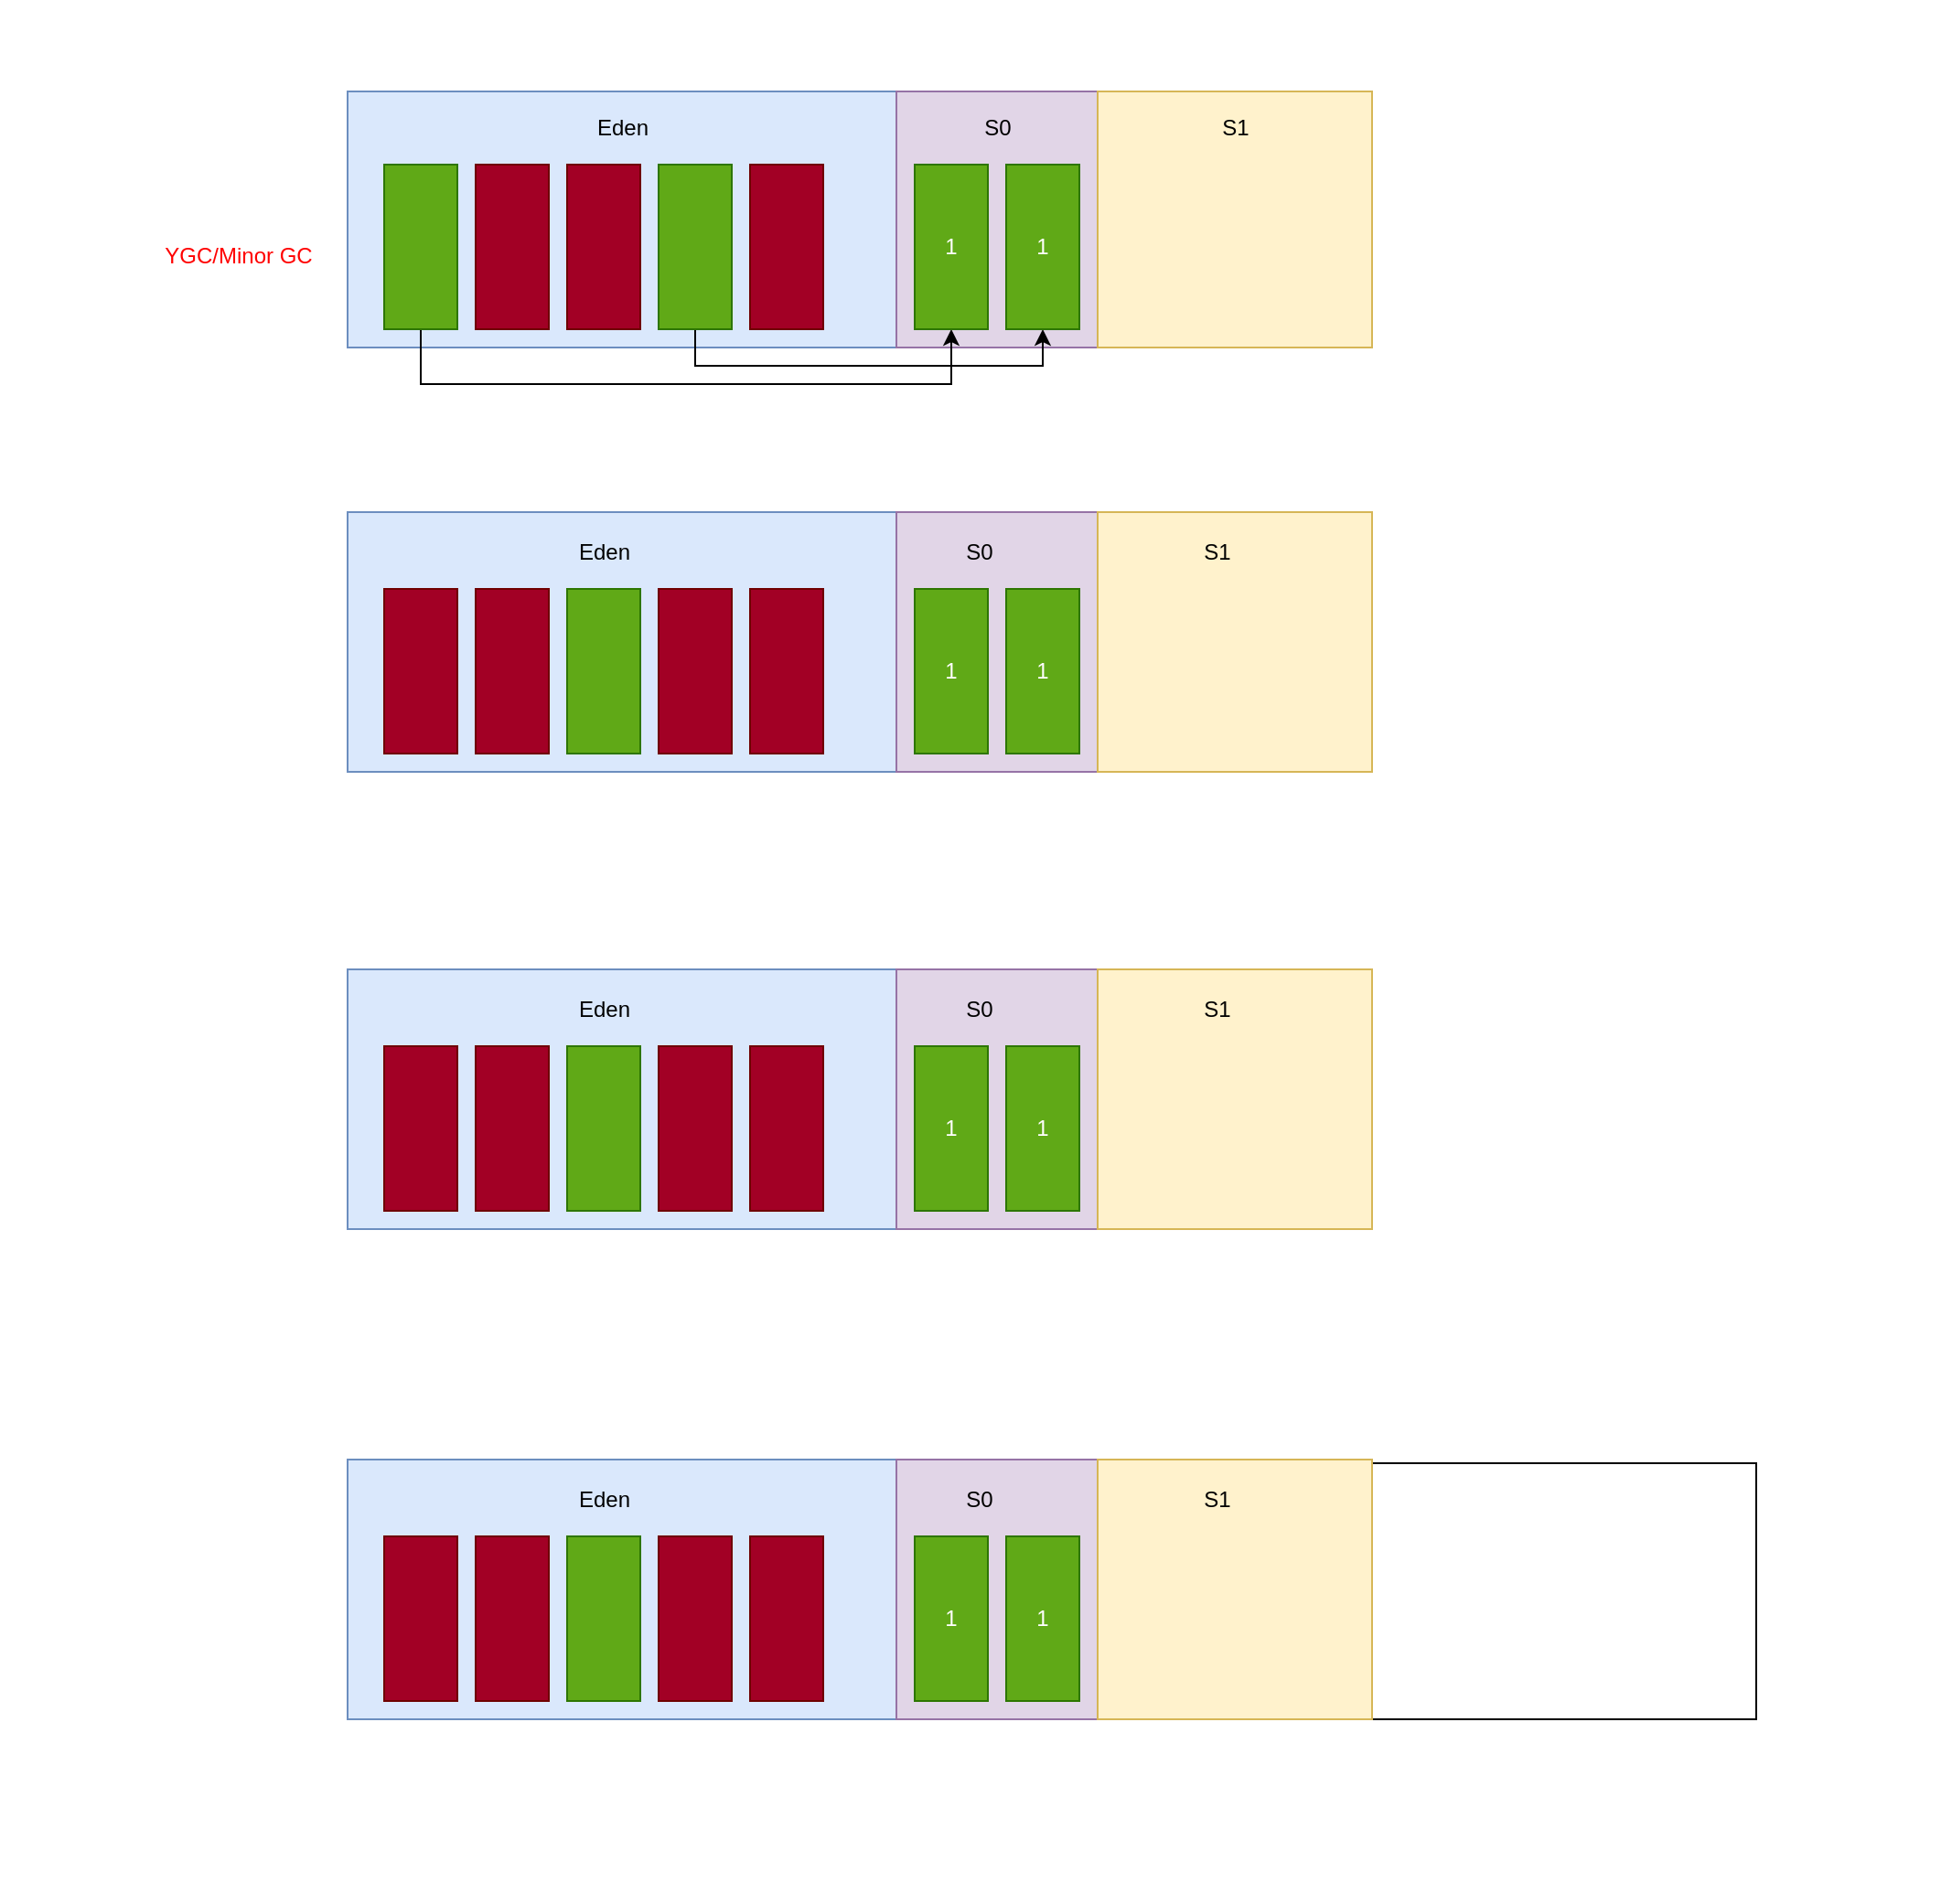 <svg xmlns="http://www.w3.org/2000/svg" version="1.1" height="1041px" width="1061px" viewBox="-10 -10 1081 1061" content="&lt;mxGraphModel dx=&quot;2054&quot; dy=&quot;1314&quot; grid=&quot;1&quot; gridSize=&quot;10&quot; guides=&quot;1&quot; tooltips=&quot;1&quot; connect=&quot;1&quot; arrows=&quot;1&quot; fold=&quot;1&quot; page=&quot;0&quot; pageScale=&quot;1&quot; pageWidth=&quot;827&quot; pageHeight=&quot;1169&quot; math=&quot;0&quot; shadow=&quot;0&quot;&gt;&lt;root&gt;&lt;mxCell id=&quot;0&quot;/&gt;&lt;mxCell id=&quot;1&quot; parent=&quot;0&quot;/&gt;&lt;mxCell id=&quot;194&quot; value=&quot;&quot; style=&quot;whiteSpace=wrap;html=1;strokeColor=none;&quot; parent=&quot;1&quot; vertex=&quot;1&quot;&gt;&lt;mxGeometry x=&quot;-720&quot; y=&quot;-220&quot; width=&quot;1060&quot; height=&quot;1040&quot; as=&quot;geometry&quot;/&gt;&lt;/mxCell&gt;&lt;mxCell id=&quot;228&quot; value=&quot;&quot; style=&quot;rounded=0;whiteSpace=wrap;html=1;fillColor=#dae8fc;strokeColor=#6c8ebf;&quot; parent=&quot;1&quot; vertex=&quot;1&quot;&gt;&lt;mxGeometry x=&quot;-530&quot; y=&quot;-170&quot; width=&quot;300&quot; height=&quot;140&quot; as=&quot;geometry&quot;/&gt;&lt;/mxCell&gt;&lt;mxCell id=&quot;229&quot; value=&quot;&quot; style=&quot;rounded=0;whiteSpace=wrap;html=1;fillColor=#e1d5e7;strokeColor=#9673a6;&quot; parent=&quot;1&quot; vertex=&quot;1&quot;&gt;&lt;mxGeometry x=&quot;-230&quot; y=&quot;-170&quot; width=&quot;110&quot; height=&quot;140&quot; as=&quot;geometry&quot;/&gt;&lt;/mxCell&gt;&lt;mxCell id=&quot;230&quot; value=&quot;&quot; style=&quot;rounded=0;whiteSpace=wrap;html=1;fillColor=#fff2cc;strokeColor=#d6b656;&quot; parent=&quot;1&quot; vertex=&quot;1&quot;&gt;&lt;mxGeometry x=&quot;-120&quot; y=&quot;-170&quot; width=&quot;150&quot; height=&quot;140&quot; as=&quot;geometry&quot;/&gt;&lt;/mxCell&gt;&lt;mxCell id=&quot;240&quot; value=&quot;&quot; style=&quot;rounded=0;whiteSpace=wrap;html=1;&quot; parent=&quot;1&quot; vertex=&quot;1&quot;&gt;&lt;mxGeometry x=&quot;30&quot; y=&quot;580&quot; width=&quot;210&quot; height=&quot;140&quot; as=&quot;geometry&quot;/&gt;&lt;/mxCell&gt;&lt;mxCell id=&quot;248&quot; value=&quot;&quot; style=&quot;rounded=0;whiteSpace=wrap;html=1;fillColor=#dae8fc;strokeColor=#6c8ebf;&quot; parent=&quot;1&quot; vertex=&quot;1&quot;&gt;&lt;mxGeometry x=&quot;-530&quot; y=&quot;60&quot; width=&quot;300&quot; height=&quot;142&quot; as=&quot;geometry&quot;/&gt;&lt;/mxCell&gt;&lt;mxCell id=&quot;251&quot; value=&quot;&quot; style=&quot;rounded=0;whiteSpace=wrap;html=1;fillColor=#e1d5e7;strokeColor=#9673a6;&quot; parent=&quot;1&quot; vertex=&quot;1&quot;&gt;&lt;mxGeometry x=&quot;-230&quot; y=&quot;60&quot; width=&quot;110&quot; height=&quot;142&quot; as=&quot;geometry&quot;/&gt;&lt;/mxCell&gt;&lt;mxCell id=&quot;252&quot; value=&quot;&quot; style=&quot;rounded=0;whiteSpace=wrap;html=1;fillColor=#fff2cc;strokeColor=#d6b656;&quot; parent=&quot;1&quot; vertex=&quot;1&quot;&gt;&lt;mxGeometry x=&quot;-120&quot; y=&quot;60&quot; width=&quot;150&quot; height=&quot;142&quot; as=&quot;geometry&quot;/&gt;&lt;/mxCell&gt;&lt;mxCell id=&quot;283&quot; style=&quot;edgeStyle=none;html=1;exitX=0.5;exitY=1;exitDx=0;exitDy=0;entryX=0.5;entryY=1;entryDx=0;entryDy=0;endArrow=classic;endFill=1;rounded=0;&quot; parent=&quot;1&quot; source=&quot;275&quot; target=&quot;281&quot; edge=&quot;1&quot;&gt;&lt;mxGeometry relative=&quot;1&quot; as=&quot;geometry&quot;&gt;&lt;Array as=&quot;points&quot;&gt;&lt;mxPoint x=&quot;-490&quot; y=&quot;-10&quot;/&gt;&lt;mxPoint x=&quot;-350&quot; y=&quot;-10&quot;/&gt;&lt;mxPoint x=&quot;-200&quot; y=&quot;-10&quot;/&gt;&lt;/Array&gt;&lt;/mxGeometry&gt;&lt;/mxCell&gt;&lt;mxCell id=&quot;275&quot; value=&quot;&quot; style=&quot;rounded=0;whiteSpace=wrap;html=1;fillColor=#60a917;strokeColor=#2D7600;fontColor=#ffffff;&quot; parent=&quot;1&quot; vertex=&quot;1&quot;&gt;&lt;mxGeometry x=&quot;-510&quot; y=&quot;-130&quot; width=&quot;40&quot; height=&quot;90&quot; as=&quot;geometry&quot;/&gt;&lt;/mxCell&gt;&lt;mxCell id=&quot;276&quot; value=&quot;&quot; style=&quot;rounded=0;whiteSpace=wrap;html=1;fillColor=#a20025;strokeColor=#6F0000;fontColor=#ffffff;&quot; parent=&quot;1&quot; vertex=&quot;1&quot;&gt;&lt;mxGeometry x=&quot;-460&quot; y=&quot;-130&quot; width=&quot;40&quot; height=&quot;90&quot; as=&quot;geometry&quot;/&gt;&lt;/mxCell&gt;&lt;mxCell id=&quot;277&quot; value=&quot;&quot; style=&quot;rounded=0;whiteSpace=wrap;html=1;fillColor=#a20025;strokeColor=#6F0000;fontColor=#ffffff;&quot; parent=&quot;1&quot; vertex=&quot;1&quot;&gt;&lt;mxGeometry x=&quot;-410&quot; y=&quot;-130&quot; width=&quot;40&quot; height=&quot;90&quot; as=&quot;geometry&quot;/&gt;&lt;/mxCell&gt;&lt;mxCell id=&quot;284&quot; style=&quot;edgeStyle=none;rounded=0;html=1;exitX=0.5;exitY=1;exitDx=0;exitDy=0;entryX=0.5;entryY=1;entryDx=0;entryDy=0;endArrow=classic;endFill=1;&quot; parent=&quot;1&quot; source=&quot;278&quot; target=&quot;282&quot; edge=&quot;1&quot;&gt;&lt;mxGeometry relative=&quot;1&quot; as=&quot;geometry&quot;&gt;&lt;Array as=&quot;points&quot;&gt;&lt;mxPoint x=&quot;-340&quot; y=&quot;-20&quot;/&gt;&lt;mxPoint x=&quot;-250&quot; y=&quot;-20&quot;/&gt;&lt;mxPoint x=&quot;-150&quot; y=&quot;-20&quot;/&gt;&lt;/Array&gt;&lt;/mxGeometry&gt;&lt;/mxCell&gt;&lt;mxCell id=&quot;278&quot; value=&quot;&quot; style=&quot;rounded=0;whiteSpace=wrap;html=1;fillColor=#60a917;strokeColor=#2D7600;fontColor=#ffffff;&quot; parent=&quot;1&quot; vertex=&quot;1&quot;&gt;&lt;mxGeometry x=&quot;-360&quot; y=&quot;-130&quot; width=&quot;40&quot; height=&quot;90&quot; as=&quot;geometry&quot;/&gt;&lt;/mxCell&gt;&lt;mxCell id=&quot;279&quot; value=&quot;&quot; style=&quot;rounded=0;whiteSpace=wrap;html=1;fillColor=#a20025;strokeColor=#6F0000;fontColor=#ffffff;&quot; parent=&quot;1&quot; vertex=&quot;1&quot;&gt;&lt;mxGeometry x=&quot;-310&quot; y=&quot;-130&quot; width=&quot;40&quot; height=&quot;90&quot; as=&quot;geometry&quot;/&gt;&lt;/mxCell&gt;&lt;mxCell id=&quot;281&quot; value=&quot;1&quot; style=&quot;rounded=0;whiteSpace=wrap;html=1;fillColor=#60a917;strokeColor=#2D7600;fontColor=#ffffff;&quot; parent=&quot;1&quot; vertex=&quot;1&quot;&gt;&lt;mxGeometry x=&quot;-220&quot; y=&quot;-130&quot; width=&quot;40&quot; height=&quot;90&quot; as=&quot;geometry&quot;/&gt;&lt;/mxCell&gt;&lt;mxCell id=&quot;282&quot; value=&quot;1&quot; style=&quot;rounded=0;whiteSpace=wrap;html=1;fillColor=#60a917;strokeColor=#2D7600;fontColor=#ffffff;&quot; parent=&quot;1&quot; vertex=&quot;1&quot;&gt;&lt;mxGeometry x=&quot;-170&quot; y=&quot;-130&quot; width=&quot;40&quot; height=&quot;90&quot; as=&quot;geometry&quot;/&gt;&lt;/mxCell&gt;&lt;mxCell id=&quot;285&quot; value=&quot;&amp;lt;font color=&amp;quot;#ff0000&amp;quot;&amp;gt;YGC/Minor GC&amp;lt;/font&amp;gt;&quot; style=&quot;text;html=1;align=center;verticalAlign=middle;resizable=0;points=[];autosize=1;strokeColor=none;&quot; vertex=&quot;1&quot; parent=&quot;1&quot;&gt;&lt;mxGeometry x=&quot;-640&quot; y=&quot;-90&quot; width=&quot;100&quot; height=&quot;20&quot; as=&quot;geometry&quot;/&gt;&lt;/mxCell&gt;&lt;mxCell id=&quot;286&quot; value=&quot;&quot; style=&quot;rounded=0;whiteSpace=wrap;html=1;fillColor=#a20025;strokeColor=#6F0000;fontColor=#ffffff;&quot; vertex=&quot;1&quot; parent=&quot;1&quot;&gt;&lt;mxGeometry x=&quot;-510&quot; y=&quot;102&quot; width=&quot;40&quot; height=&quot;90&quot; as=&quot;geometry&quot;/&gt;&lt;/mxCell&gt;&lt;mxCell id=&quot;287&quot; value=&quot;&quot; style=&quot;rounded=0;whiteSpace=wrap;html=1;fillColor=#a20025;strokeColor=#6F0000;fontColor=#ffffff;&quot; vertex=&quot;1&quot; parent=&quot;1&quot;&gt;&lt;mxGeometry x=&quot;-460&quot; y=&quot;102&quot; width=&quot;40&quot; height=&quot;90&quot; as=&quot;geometry&quot;/&gt;&lt;/mxCell&gt;&lt;mxCell id=&quot;288&quot; value=&quot;&quot; style=&quot;rounded=0;whiteSpace=wrap;html=1;fillColor=#60a917;strokeColor=#2D7600;fontColor=#ffffff;&quot; vertex=&quot;1&quot; parent=&quot;1&quot;&gt;&lt;mxGeometry x=&quot;-410&quot; y=&quot;102&quot; width=&quot;40&quot; height=&quot;90&quot; as=&quot;geometry&quot;/&gt;&lt;/mxCell&gt;&lt;mxCell id=&quot;289&quot; value=&quot;&quot; style=&quot;rounded=0;whiteSpace=wrap;html=1;fillColor=#a20025;strokeColor=#6F0000;fontColor=#ffffff;&quot; vertex=&quot;1&quot; parent=&quot;1&quot;&gt;&lt;mxGeometry x=&quot;-360&quot; y=&quot;102&quot; width=&quot;40&quot; height=&quot;90&quot; as=&quot;geometry&quot;/&gt;&lt;/mxCell&gt;&lt;mxCell id=&quot;290&quot; value=&quot;&quot; style=&quot;rounded=0;whiteSpace=wrap;html=1;fillColor=#a20025;strokeColor=#6F0000;fontColor=#ffffff;&quot; vertex=&quot;1&quot; parent=&quot;1&quot;&gt;&lt;mxGeometry x=&quot;-310&quot; y=&quot;102&quot; width=&quot;40&quot; height=&quot;90&quot; as=&quot;geometry&quot;/&gt;&lt;/mxCell&gt;&lt;mxCell id=&quot;291&quot; value=&quot;1&quot; style=&quot;rounded=0;whiteSpace=wrap;html=1;fillColor=#60a917;strokeColor=#2D7600;fontColor=#ffffff;&quot; vertex=&quot;1&quot; parent=&quot;1&quot;&gt;&lt;mxGeometry x=&quot;-220&quot; y=&quot;102&quot; width=&quot;40&quot; height=&quot;90&quot; as=&quot;geometry&quot;/&gt;&lt;/mxCell&gt;&lt;mxCell id=&quot;292&quot; value=&quot;1&quot; style=&quot;rounded=0;whiteSpace=wrap;html=1;fillColor=#60a917;strokeColor=#2D7600;fontColor=#ffffff;&quot; vertex=&quot;1&quot; parent=&quot;1&quot;&gt;&lt;mxGeometry x=&quot;-170&quot; y=&quot;102&quot; width=&quot;40&quot; height=&quot;90&quot; as=&quot;geometry&quot;/&gt;&lt;/mxCell&gt;&lt;mxCell id=&quot;293&quot; value=&quot;Eden&quot; style=&quot;text;html=1;align=center;verticalAlign=middle;resizable=0;points=[];autosize=1;strokeColor=none;&quot; vertex=&quot;1&quot; parent=&quot;1&quot;&gt;&lt;mxGeometry x=&quot;-400&quot; y=&quot;-160&quot; width=&quot;40&quot; height=&quot;20&quot; as=&quot;geometry&quot;/&gt;&lt;/mxCell&gt;&lt;mxCell id=&quot;294&quot; value=&quot;S0&quot; style=&quot;text;html=1;align=center;verticalAlign=middle;resizable=0;points=[];autosize=1;strokeColor=none;&quot; vertex=&quot;1&quot; parent=&quot;1&quot;&gt;&lt;mxGeometry x=&quot;-190&quot; y=&quot;-160&quot; width=&quot;30&quot; height=&quot;20&quot; as=&quot;geometry&quot;/&gt;&lt;/mxCell&gt;&lt;mxCell id=&quot;295&quot; value=&quot;S1&quot; style=&quot;text;html=1;align=center;verticalAlign=middle;resizable=0;points=[];autosize=1;strokeColor=none;&quot; vertex=&quot;1&quot; parent=&quot;1&quot;&gt;&lt;mxGeometry x=&quot;-60&quot; y=&quot;-160&quot; width=&quot;30&quot; height=&quot;20&quot; as=&quot;geometry&quot;/&gt;&lt;/mxCell&gt;&lt;mxCell id=&quot;296&quot; value=&quot;Eden&quot; style=&quot;text;html=1;align=center;verticalAlign=middle;resizable=0;points=[];autosize=1;strokeColor=none;&quot; vertex=&quot;1&quot; parent=&quot;1&quot;&gt;&lt;mxGeometry x=&quot;-410&quot; y=&quot;72&quot; width=&quot;40&quot; height=&quot;20&quot; as=&quot;geometry&quot;/&gt;&lt;/mxCell&gt;&lt;mxCell id=&quot;297&quot; value=&quot;S0&quot; style=&quot;text;html=1;align=center;verticalAlign=middle;resizable=0;points=[];autosize=1;strokeColor=none;&quot; vertex=&quot;1&quot; parent=&quot;1&quot;&gt;&lt;mxGeometry x=&quot;-200&quot; y=&quot;72&quot; width=&quot;30&quot; height=&quot;20&quot; as=&quot;geometry&quot;/&gt;&lt;/mxCell&gt;&lt;mxCell id=&quot;298&quot; value=&quot;S1&quot; style=&quot;text;html=1;align=center;verticalAlign=middle;resizable=0;points=[];autosize=1;strokeColor=none;&quot; vertex=&quot;1&quot; parent=&quot;1&quot;&gt;&lt;mxGeometry x=&quot;-70&quot; y=&quot;72&quot; width=&quot;30&quot; height=&quot;20&quot; as=&quot;geometry&quot;/&gt;&lt;/mxCell&gt;&lt;mxCell id=&quot;299&quot; value=&quot;&quot; style=&quot;rounded=0;whiteSpace=wrap;html=1;fillColor=#dae8fc;strokeColor=#6c8ebf;&quot; vertex=&quot;1&quot; parent=&quot;1&quot;&gt;&lt;mxGeometry x=&quot;-530&quot; y=&quot;310&quot; width=&quot;300&quot; height=&quot;142&quot; as=&quot;geometry&quot;/&gt;&lt;/mxCell&gt;&lt;mxCell id=&quot;300&quot; value=&quot;&quot; style=&quot;rounded=0;whiteSpace=wrap;html=1;fillColor=#e1d5e7;strokeColor=#9673a6;&quot; vertex=&quot;1&quot; parent=&quot;1&quot;&gt;&lt;mxGeometry x=&quot;-230&quot; y=&quot;310&quot; width=&quot;110&quot; height=&quot;142&quot; as=&quot;geometry&quot;/&gt;&lt;/mxCell&gt;&lt;mxCell id=&quot;301&quot; value=&quot;&quot; style=&quot;rounded=0;whiteSpace=wrap;html=1;fillColor=#fff2cc;strokeColor=#d6b656;&quot; vertex=&quot;1&quot; parent=&quot;1&quot;&gt;&lt;mxGeometry x=&quot;-120&quot; y=&quot;310&quot; width=&quot;150&quot; height=&quot;142&quot; as=&quot;geometry&quot;/&gt;&lt;/mxCell&gt;&lt;mxCell id=&quot;302&quot; value=&quot;&quot; style=&quot;rounded=0;whiteSpace=wrap;html=1;fillColor=#a20025;strokeColor=#6F0000;fontColor=#ffffff;&quot; vertex=&quot;1&quot; parent=&quot;1&quot;&gt;&lt;mxGeometry x=&quot;-510&quot; y=&quot;352&quot; width=&quot;40&quot; height=&quot;90&quot; as=&quot;geometry&quot;/&gt;&lt;/mxCell&gt;&lt;mxCell id=&quot;303&quot; value=&quot;&quot; style=&quot;rounded=0;whiteSpace=wrap;html=1;fillColor=#a20025;strokeColor=#6F0000;fontColor=#ffffff;&quot; vertex=&quot;1&quot; parent=&quot;1&quot;&gt;&lt;mxGeometry x=&quot;-460&quot; y=&quot;352&quot; width=&quot;40&quot; height=&quot;90&quot; as=&quot;geometry&quot;/&gt;&lt;/mxCell&gt;&lt;mxCell id=&quot;304&quot; value=&quot;&quot; style=&quot;rounded=0;whiteSpace=wrap;html=1;fillColor=#60a917;strokeColor=#2D7600;fontColor=#ffffff;&quot; vertex=&quot;1&quot; parent=&quot;1&quot;&gt;&lt;mxGeometry x=&quot;-410&quot; y=&quot;352&quot; width=&quot;40&quot; height=&quot;90&quot; as=&quot;geometry&quot;/&gt;&lt;/mxCell&gt;&lt;mxCell id=&quot;305&quot; value=&quot;&quot; style=&quot;rounded=0;whiteSpace=wrap;html=1;fillColor=#a20025;strokeColor=#6F0000;fontColor=#ffffff;&quot; vertex=&quot;1&quot; parent=&quot;1&quot;&gt;&lt;mxGeometry x=&quot;-360&quot; y=&quot;352&quot; width=&quot;40&quot; height=&quot;90&quot; as=&quot;geometry&quot;/&gt;&lt;/mxCell&gt;&lt;mxCell id=&quot;306&quot; value=&quot;&quot; style=&quot;rounded=0;whiteSpace=wrap;html=1;fillColor=#a20025;strokeColor=#6F0000;fontColor=#ffffff;&quot; vertex=&quot;1&quot; parent=&quot;1&quot;&gt;&lt;mxGeometry x=&quot;-310&quot; y=&quot;352&quot; width=&quot;40&quot; height=&quot;90&quot; as=&quot;geometry&quot;/&gt;&lt;/mxCell&gt;&lt;mxCell id=&quot;307&quot; value=&quot;1&quot; style=&quot;rounded=0;whiteSpace=wrap;html=1;fillColor=#60a917;strokeColor=#2D7600;fontColor=#ffffff;&quot; vertex=&quot;1&quot; parent=&quot;1&quot;&gt;&lt;mxGeometry x=&quot;-220&quot; y=&quot;352&quot; width=&quot;40&quot; height=&quot;90&quot; as=&quot;geometry&quot;/&gt;&lt;/mxCell&gt;&lt;mxCell id=&quot;308&quot; value=&quot;1&quot; style=&quot;rounded=0;whiteSpace=wrap;html=1;fillColor=#60a917;strokeColor=#2D7600;fontColor=#ffffff;&quot; vertex=&quot;1&quot; parent=&quot;1&quot;&gt;&lt;mxGeometry x=&quot;-170&quot; y=&quot;352&quot; width=&quot;40&quot; height=&quot;90&quot; as=&quot;geometry&quot;/&gt;&lt;/mxCell&gt;&lt;mxCell id=&quot;309&quot; value=&quot;Eden&quot; style=&quot;text;html=1;align=center;verticalAlign=middle;resizable=0;points=[];autosize=1;strokeColor=none;&quot; vertex=&quot;1&quot; parent=&quot;1&quot;&gt;&lt;mxGeometry x=&quot;-410&quot; y=&quot;322&quot; width=&quot;40&quot; height=&quot;20&quot; as=&quot;geometry&quot;/&gt;&lt;/mxCell&gt;&lt;mxCell id=&quot;310&quot; value=&quot;S0&quot; style=&quot;text;html=1;align=center;verticalAlign=middle;resizable=0;points=[];autosize=1;strokeColor=none;&quot; vertex=&quot;1&quot; parent=&quot;1&quot;&gt;&lt;mxGeometry x=&quot;-200&quot; y=&quot;322&quot; width=&quot;30&quot; height=&quot;20&quot; as=&quot;geometry&quot;/&gt;&lt;/mxCell&gt;&lt;mxCell id=&quot;311&quot; value=&quot;S1&quot; style=&quot;text;html=1;align=center;verticalAlign=middle;resizable=0;points=[];autosize=1;strokeColor=none;&quot; vertex=&quot;1&quot; parent=&quot;1&quot;&gt;&lt;mxGeometry x=&quot;-70&quot; y=&quot;322&quot; width=&quot;30&quot; height=&quot;20&quot; as=&quot;geometry&quot;/&gt;&lt;/mxCell&gt;&lt;mxCell id=&quot;312&quot; value=&quot;&quot; style=&quot;rounded=0;whiteSpace=wrap;html=1;fillColor=#dae8fc;strokeColor=#6c8ebf;&quot; vertex=&quot;1&quot; parent=&quot;1&quot;&gt;&lt;mxGeometry x=&quot;-530&quot; y=&quot;578&quot; width=&quot;300&quot; height=&quot;142&quot; as=&quot;geometry&quot;/&gt;&lt;/mxCell&gt;&lt;mxCell id=&quot;313&quot; value=&quot;&quot; style=&quot;rounded=0;whiteSpace=wrap;html=1;fillColor=#e1d5e7;strokeColor=#9673a6;&quot; vertex=&quot;1&quot; parent=&quot;1&quot;&gt;&lt;mxGeometry x=&quot;-230&quot; y=&quot;578&quot; width=&quot;110&quot; height=&quot;142&quot; as=&quot;geometry&quot;/&gt;&lt;/mxCell&gt;&lt;mxCell id=&quot;314&quot; value=&quot;&quot; style=&quot;rounded=0;whiteSpace=wrap;html=1;fillColor=#fff2cc;strokeColor=#d6b656;&quot; vertex=&quot;1&quot; parent=&quot;1&quot;&gt;&lt;mxGeometry x=&quot;-120&quot; y=&quot;578&quot; width=&quot;150&quot; height=&quot;142&quot; as=&quot;geometry&quot;/&gt;&lt;/mxCell&gt;&lt;mxCell id=&quot;315&quot; value=&quot;&quot; style=&quot;rounded=0;whiteSpace=wrap;html=1;fillColor=#a20025;strokeColor=#6F0000;fontColor=#ffffff;&quot; vertex=&quot;1&quot; parent=&quot;1&quot;&gt;&lt;mxGeometry x=&quot;-510&quot; y=&quot;620&quot; width=&quot;40&quot; height=&quot;90&quot; as=&quot;geometry&quot;/&gt;&lt;/mxCell&gt;&lt;mxCell id=&quot;316&quot; value=&quot;&quot; style=&quot;rounded=0;whiteSpace=wrap;html=1;fillColor=#a20025;strokeColor=#6F0000;fontColor=#ffffff;&quot; vertex=&quot;1&quot; parent=&quot;1&quot;&gt;&lt;mxGeometry x=&quot;-460&quot; y=&quot;620&quot; width=&quot;40&quot; height=&quot;90&quot; as=&quot;geometry&quot;/&gt;&lt;/mxCell&gt;&lt;mxCell id=&quot;317&quot; value=&quot;&quot; style=&quot;rounded=0;whiteSpace=wrap;html=1;fillColor=#60a917;strokeColor=#2D7600;fontColor=#ffffff;&quot; vertex=&quot;1&quot; parent=&quot;1&quot;&gt;&lt;mxGeometry x=&quot;-410&quot; y=&quot;620&quot; width=&quot;40&quot; height=&quot;90&quot; as=&quot;geometry&quot;/&gt;&lt;/mxCell&gt;&lt;mxCell id=&quot;318&quot; value=&quot;&quot; style=&quot;rounded=0;whiteSpace=wrap;html=1;fillColor=#a20025;strokeColor=#6F0000;fontColor=#ffffff;&quot; vertex=&quot;1&quot; parent=&quot;1&quot;&gt;&lt;mxGeometry x=&quot;-360&quot; y=&quot;620&quot; width=&quot;40&quot; height=&quot;90&quot; as=&quot;geometry&quot;/&gt;&lt;/mxCell&gt;&lt;mxCell id=&quot;319&quot; value=&quot;&quot; style=&quot;rounded=0;whiteSpace=wrap;html=1;fillColor=#a20025;strokeColor=#6F0000;fontColor=#ffffff;&quot; vertex=&quot;1&quot; parent=&quot;1&quot;&gt;&lt;mxGeometry x=&quot;-310&quot; y=&quot;620&quot; width=&quot;40&quot; height=&quot;90&quot; as=&quot;geometry&quot;/&gt;&lt;/mxCell&gt;&lt;mxCell id=&quot;320&quot; value=&quot;1&quot; style=&quot;rounded=0;whiteSpace=wrap;html=1;fillColor=#60a917;strokeColor=#2D7600;fontColor=#ffffff;&quot; vertex=&quot;1&quot; parent=&quot;1&quot;&gt;&lt;mxGeometry x=&quot;-220&quot; y=&quot;620&quot; width=&quot;40&quot; height=&quot;90&quot; as=&quot;geometry&quot;/&gt;&lt;/mxCell&gt;&lt;mxCell id=&quot;321&quot; value=&quot;1&quot; style=&quot;rounded=0;whiteSpace=wrap;html=1;fillColor=#60a917;strokeColor=#2D7600;fontColor=#ffffff;&quot; vertex=&quot;1&quot; parent=&quot;1&quot;&gt;&lt;mxGeometry x=&quot;-170&quot; y=&quot;620&quot; width=&quot;40&quot; height=&quot;90&quot; as=&quot;geometry&quot;/&gt;&lt;/mxCell&gt;&lt;mxCell id=&quot;322&quot; value=&quot;Eden&quot; style=&quot;text;html=1;align=center;verticalAlign=middle;resizable=0;points=[];autosize=1;strokeColor=none;&quot; vertex=&quot;1&quot; parent=&quot;1&quot;&gt;&lt;mxGeometry x=&quot;-410&quot; y=&quot;590&quot; width=&quot;40&quot; height=&quot;20&quot; as=&quot;geometry&quot;/&gt;&lt;/mxCell&gt;&lt;mxCell id=&quot;323&quot; value=&quot;S0&quot; style=&quot;text;html=1;align=center;verticalAlign=middle;resizable=0;points=[];autosize=1;strokeColor=none;&quot; vertex=&quot;1&quot; parent=&quot;1&quot;&gt;&lt;mxGeometry x=&quot;-200&quot; y=&quot;590&quot; width=&quot;30&quot; height=&quot;20&quot; as=&quot;geometry&quot;/&gt;&lt;/mxCell&gt;&lt;mxCell id=&quot;324&quot; value=&quot;S1&quot; style=&quot;text;html=1;align=center;verticalAlign=middle;resizable=0;points=[];autosize=1;strokeColor=none;&quot; vertex=&quot;1&quot; parent=&quot;1&quot;&gt;&lt;mxGeometry x=&quot;-70&quot; y=&quot;590&quot; width=&quot;30&quot; height=&quot;20&quot; as=&quot;geometry&quot;/&gt;&lt;/mxCell&gt;&lt;/root&gt;&lt;/mxGraphModel&gt;"><style type="text/css"></style><rect x="0.5" y="0.5" width="1060" height="1040" fill="#ffffff" stroke="none" pointer-events="none"/><rect x="190.5" y="50.5" width="300" height="140" fill="#dae8fc" stroke="#6c8ebf" pointer-events="none"/><rect x="490.5" y="50.5" width="110" height="140" fill="#e1d5e7" stroke="#9673a6" pointer-events="none"/><rect x="600.5" y="50.5" width="150" height="140" fill="#fff2cc" stroke="#d6b656" pointer-events="none"/><rect x="750.5" y="800.5" width="210" height="140" fill="#ffffff" stroke="#000000" pointer-events="none"/><rect x="190.5" y="280.5" width="300" height="142" fill="#dae8fc" stroke="#6c8ebf" pointer-events="none"/><rect x="490.5" y="280.5" width="110" height="142" fill="#e1d5e7" stroke="#9673a6" pointer-events="none"/><rect x="600.5" y="280.5" width="150" height="142" fill="#fff2cc" stroke="#d6b656" pointer-events="none"/><path d="M 230.5 180.5 L 230.5 210.5 L 370.5 210.5 L 520.5 210.5 L 520.5 186.87" fill="none" stroke="#000000" stroke-miterlimit="10" pointer-events="none"/><path d="M 520.5 181.62 L 524 188.62 L 520.5 186.87 L 517 188.62 Z" fill="#000000" stroke="#000000" stroke-miterlimit="10" pointer-events="none"/><rect x="210.5" y="90.5" width="40" height="90" fill="#60a917" stroke="#2d7600" pointer-events="none"/><rect x="260.5" y="90.5" width="40" height="90" fill="#a20025" stroke="#6f0000" pointer-events="none"/><rect x="310.5" y="90.5" width="40" height="90" fill="#a20025" stroke="#6f0000" pointer-events="none"/><path d="M 380.5 180.5 L 380.5 200.5 L 470.5 200.5 L 570.5 200.5 L 570.5 186.87" fill="none" stroke="#000000" stroke-miterlimit="10" pointer-events="none"/><path d="M 570.5 181.62 L 574 188.62 L 570.5 186.87 L 567 188.62 Z" fill="#000000" stroke="#000000" stroke-miterlimit="10" pointer-events="none"/><rect x="360.5" y="90.5" width="40" height="90" fill="#60a917" stroke="#2d7600" pointer-events="none"/><rect x="410.5" y="90.5" width="40" height="90" fill="#a20025" stroke="#6f0000" pointer-events="none"/><rect x="500.5" y="90.5" width="40" height="90" fill="#60a917" stroke="#2d7600" pointer-events="none"/><g><foreignObject style="overflow: visible; text-align: left;" pointer-events="none" width="100%" height="100%"><div xmlns="http://www.w3.org/1999/xhtml" style="display: flex; align-items: unsafe center; justify-content: unsafe center; width: 38px; height: 1px; padding-top: 136px; margin-left: 502px;"><div style="box-sizing: border-box; font-size: 0; text-align: center; "><div style="display: inline-block; font-size: 12px; font-family: Helvetica; color: #ffffff; line-height: 1.2; pointer-events: none; white-space: normal; word-wrap: normal; ">1</div></div></div></foreignObject></g><rect x="550.5" y="90.5" width="40" height="90" fill="#60a917" stroke="#2d7600" pointer-events="none"/><g><foreignObject style="overflow: visible; text-align: left;" pointer-events="none" width="100%" height="100%"><div xmlns="http://www.w3.org/1999/xhtml" style="display: flex; align-items: unsafe center; justify-content: unsafe center; width: 38px; height: 1px; padding-top: 136px; margin-left: 552px;"><div style="box-sizing: border-box; font-size: 0; text-align: center; "><div style="display: inline-block; font-size: 12px; font-family: Helvetica; color: #ffffff; line-height: 1.2; pointer-events: none; white-space: normal; word-wrap: normal; ">1</div></div></div></foreignObject></g><g><foreignObject style="overflow: visible; text-align: left;" pointer-events="none" width="100%" height="100%"><div xmlns="http://www.w3.org/1999/xhtml" style="display: flex; align-items: unsafe center; justify-content: unsafe center; width: 1px; height: 1px; padding-top: 141px; margin-left: 131px;"><div style="box-sizing: border-box; font-size: 0; text-align: center; "><div style="display: inline-block; font-size: 12px; font-family: Helvetica; color: #000000; line-height: 1.2; pointer-events: none; white-space: nowrap; "><font color="#ff0000">YGC/Minor GC</font></div></div></div></foreignObject></g><rect x="210.5" y="322.5" width="40" height="90" fill="#a20025" stroke="#6f0000" pointer-events="none"/><rect x="260.5" y="322.5" width="40" height="90" fill="#a20025" stroke="#6f0000" pointer-events="none"/><rect x="310.5" y="322.5" width="40" height="90" fill="#60a917" stroke="#2d7600" pointer-events="none"/><rect x="360.5" y="322.5" width="40" height="90" fill="#a20025" stroke="#6f0000" pointer-events="none"/><rect x="410.5" y="322.5" width="40" height="90" fill="#a20025" stroke="#6f0000" pointer-events="none"/><rect x="500.5" y="322.5" width="40" height="90" fill="#60a917" stroke="#2d7600" pointer-events="none"/><g><foreignObject style="overflow: visible; text-align: left;" pointer-events="none" width="100%" height="100%"><div xmlns="http://www.w3.org/1999/xhtml" style="display: flex; align-items: unsafe center; justify-content: unsafe center; width: 38px; height: 1px; padding-top: 368px; margin-left: 502px;"><div style="box-sizing: border-box; font-size: 0; text-align: center; "><div style="display: inline-block; font-size: 12px; font-family: Helvetica; color: #ffffff; line-height: 1.2; pointer-events: none; white-space: normal; word-wrap: normal; ">1</div></div></div></foreignObject></g><rect x="550.5" y="322.5" width="40" height="90" fill="#60a917" stroke="#2d7600" pointer-events="none"/><g><foreignObject style="overflow: visible; text-align: left;" pointer-events="none" width="100%" height="100%"><div xmlns="http://www.w3.org/1999/xhtml" style="display: flex; align-items: unsafe center; justify-content: unsafe center; width: 38px; height: 1px; padding-top: 368px; margin-left: 552px;"><div style="box-sizing: border-box; font-size: 0; text-align: center; "><div style="display: inline-block; font-size: 12px; font-family: Helvetica; color: #ffffff; line-height: 1.2; pointer-events: none; white-space: normal; word-wrap: normal; ">1</div></div></div></foreignObject></g><g><foreignObject style="overflow: visible; text-align: left;" pointer-events="none" width="100%" height="100%"><div xmlns="http://www.w3.org/1999/xhtml" style="display: flex; align-items: unsafe center; justify-content: unsafe center; width: 1px; height: 1px; padding-top: 71px; margin-left: 341px;"><div style="box-sizing: border-box; font-size: 0; text-align: center; "><div style="display: inline-block; font-size: 12px; font-family: Helvetica; color: #000000; line-height: 1.2; pointer-events: none; white-space: nowrap; ">Eden</div></div></div></foreignObject></g><g><foreignObject style="overflow: visible; text-align: left;" pointer-events="none" width="100%" height="100%"><div xmlns="http://www.w3.org/1999/xhtml" style="display: flex; align-items: unsafe center; justify-content: unsafe center; width: 1px; height: 1px; padding-top: 71px; margin-left: 546px;"><div style="box-sizing: border-box; font-size: 0; text-align: center; "><div style="display: inline-block; font-size: 12px; font-family: Helvetica; color: #000000; line-height: 1.2; pointer-events: none; white-space: nowrap; ">S0</div></div></div></foreignObject></g><g><foreignObject style="overflow: visible; text-align: left;" pointer-events="none" width="100%" height="100%"><div xmlns="http://www.w3.org/1999/xhtml" style="display: flex; align-items: unsafe center; justify-content: unsafe center; width: 1px; height: 1px; padding-top: 71px; margin-left: 676px;"><div style="box-sizing: border-box; font-size: 0; text-align: center; "><div style="display: inline-block; font-size: 12px; font-family: Helvetica; color: #000000; line-height: 1.2; pointer-events: none; white-space: nowrap; ">S1</div></div></div></foreignObject></g><g><foreignObject style="overflow: visible; text-align: left;" pointer-events="none" width="100%" height="100%"><div xmlns="http://www.w3.org/1999/xhtml" style="display: flex; align-items: unsafe center; justify-content: unsafe center; width: 1px; height: 1px; padding-top: 303px; margin-left: 331px;"><div style="box-sizing: border-box; font-size: 0; text-align: center; "><div style="display: inline-block; font-size: 12px; font-family: Helvetica; color: #000000; line-height: 1.2; pointer-events: none; white-space: nowrap; ">Eden</div></div></div></foreignObject></g><g><foreignObject style="overflow: visible; text-align: left;" pointer-events="none" width="100%" height="100%"><div xmlns="http://www.w3.org/1999/xhtml" style="display: flex; align-items: unsafe center; justify-content: unsafe center; width: 1px; height: 1px; padding-top: 303px; margin-left: 536px;"><div style="box-sizing: border-box; font-size: 0; text-align: center; "><div style="display: inline-block; font-size: 12px; font-family: Helvetica; color: #000000; line-height: 1.2; pointer-events: none; white-space: nowrap; ">S0</div></div></div></foreignObject></g><g><foreignObject style="overflow: visible; text-align: left;" pointer-events="none" width="100%" height="100%"><div xmlns="http://www.w3.org/1999/xhtml" style="display: flex; align-items: unsafe center; justify-content: unsafe center; width: 1px; height: 1px; padding-top: 303px; margin-left: 666px;"><div style="box-sizing: border-box; font-size: 0; text-align: center; "><div style="display: inline-block; font-size: 12px; font-family: Helvetica; color: #000000; line-height: 1.2; pointer-events: none; white-space: nowrap; ">S1</div></div></div></foreignObject></g><rect x="190.5" y="530.5" width="300" height="142" fill="#dae8fc" stroke="#6c8ebf" pointer-events="none"/><rect x="490.5" y="530.5" width="110" height="142" fill="#e1d5e7" stroke="#9673a6" pointer-events="none"/><rect x="600.5" y="530.5" width="150" height="142" fill="#fff2cc" stroke="#d6b656" pointer-events="none"/><rect x="210.5" y="572.5" width="40" height="90" fill="#a20025" stroke="#6f0000" pointer-events="none"/><rect x="260.5" y="572.5" width="40" height="90" fill="#a20025" stroke="#6f0000" pointer-events="none"/><rect x="310.5" y="572.5" width="40" height="90" fill="#60a917" stroke="#2d7600" pointer-events="none"/><rect x="360.5" y="572.5" width="40" height="90" fill="#a20025" stroke="#6f0000" pointer-events="none"/><rect x="410.5" y="572.5" width="40" height="90" fill="#a20025" stroke="#6f0000" pointer-events="none"/><rect x="500.5" y="572.5" width="40" height="90" fill="#60a917" stroke="#2d7600" pointer-events="none"/><g><foreignObject style="overflow: visible; text-align: left;" pointer-events="none" width="100%" height="100%"><div xmlns="http://www.w3.org/1999/xhtml" style="display: flex; align-items: unsafe center; justify-content: unsafe center; width: 38px; height: 1px; padding-top: 618px; margin-left: 502px;"><div style="box-sizing: border-box; font-size: 0; text-align: center; "><div style="display: inline-block; font-size: 12px; font-family: Helvetica; color: #ffffff; line-height: 1.2; pointer-events: none; white-space: normal; word-wrap: normal; ">1</div></div></div></foreignObject></g><rect x="550.5" y="572.5" width="40" height="90" fill="#60a917" stroke="#2d7600" pointer-events="none"/><g><foreignObject style="overflow: visible; text-align: left;" pointer-events="none" width="100%" height="100%"><div xmlns="http://www.w3.org/1999/xhtml" style="display: flex; align-items: unsafe center; justify-content: unsafe center; width: 38px; height: 1px; padding-top: 618px; margin-left: 552px;"><div style="box-sizing: border-box; font-size: 0; text-align: center; "><div style="display: inline-block; font-size: 12px; font-family: Helvetica; color: #ffffff; line-height: 1.2; pointer-events: none; white-space: normal; word-wrap: normal; ">1</div></div></div></foreignObject></g><g><foreignObject style="overflow: visible; text-align: left;" pointer-events="none" width="100%" height="100%"><div xmlns="http://www.w3.org/1999/xhtml" style="display: flex; align-items: unsafe center; justify-content: unsafe center; width: 1px; height: 1px; padding-top: 553px; margin-left: 331px;"><div style="box-sizing: border-box; font-size: 0; text-align: center; "><div style="display: inline-block; font-size: 12px; font-family: Helvetica; color: #000000; line-height: 1.2; pointer-events: none; white-space: nowrap; ">Eden</div></div></div></foreignObject></g><g><foreignObject style="overflow: visible; text-align: left;" pointer-events="none" width="100%" height="100%"><div xmlns="http://www.w3.org/1999/xhtml" style="display: flex; align-items: unsafe center; justify-content: unsafe center; width: 1px; height: 1px; padding-top: 553px; margin-left: 536px;"><div style="box-sizing: border-box; font-size: 0; text-align: center; "><div style="display: inline-block; font-size: 12px; font-family: Helvetica; color: #000000; line-height: 1.2; pointer-events: none; white-space: nowrap; ">S0</div></div></div></foreignObject></g><g><foreignObject style="overflow: visible; text-align: left;" pointer-events="none" width="100%" height="100%"><div xmlns="http://www.w3.org/1999/xhtml" style="display: flex; align-items: unsafe center; justify-content: unsafe center; width: 1px; height: 1px; padding-top: 553px; margin-left: 666px;"><div style="box-sizing: border-box; font-size: 0; text-align: center; "><div style="display: inline-block; font-size: 12px; font-family: Helvetica; color: #000000; line-height: 1.2; pointer-events: none; white-space: nowrap; ">S1</div></div></div></foreignObject></g><rect x="190.5" y="798.5" width="300" height="142" fill="#dae8fc" stroke="#6c8ebf" pointer-events="none"/><rect x="490.5" y="798.5" width="110" height="142" fill="#e1d5e7" stroke="#9673a6" pointer-events="none"/><rect x="600.5" y="798.5" width="150" height="142" fill="#fff2cc" stroke="#d6b656" pointer-events="none"/><rect x="210.5" y="840.5" width="40" height="90" fill="#a20025" stroke="#6f0000" pointer-events="none"/><rect x="260.5" y="840.5" width="40" height="90" fill="#a20025" stroke="#6f0000" pointer-events="none"/><rect x="310.5" y="840.5" width="40" height="90" fill="#60a917" stroke="#2d7600" pointer-events="none"/><rect x="360.5" y="840.5" width="40" height="90" fill="#a20025" stroke="#6f0000" pointer-events="none"/><rect x="410.5" y="840.5" width="40" height="90" fill="#a20025" stroke="#6f0000" pointer-events="none"/><rect x="500.5" y="840.5" width="40" height="90" fill="#60a917" stroke="#2d7600" pointer-events="none"/><g><foreignObject style="overflow: visible; text-align: left;" pointer-events="none" width="100%" height="100%"><div xmlns="http://www.w3.org/1999/xhtml" style="display: flex; align-items: unsafe center; justify-content: unsafe center; width: 38px; height: 1px; padding-top: 886px; margin-left: 502px;"><div style="box-sizing: border-box; font-size: 0; text-align: center; "><div style="display: inline-block; font-size: 12px; font-family: Helvetica; color: #ffffff; line-height: 1.2; pointer-events: none; white-space: normal; word-wrap: normal; ">1</div></div></div></foreignObject></g><rect x="550.5" y="840.5" width="40" height="90" fill="#60a917" stroke="#2d7600" pointer-events="none"/><g><foreignObject style="overflow: visible; text-align: left;" pointer-events="none" width="100%" height="100%"><div xmlns="http://www.w3.org/1999/xhtml" style="display: flex; align-items: unsafe center; justify-content: unsafe center; width: 38px; height: 1px; padding-top: 886px; margin-left: 552px;"><div style="box-sizing: border-box; font-size: 0; text-align: center; "><div style="display: inline-block; font-size: 12px; font-family: Helvetica; color: #ffffff; line-height: 1.2; pointer-events: none; white-space: normal; word-wrap: normal; ">1</div></div></div></foreignObject></g><g><foreignObject style="overflow: visible; text-align: left;" pointer-events="none" width="100%" height="100%"><div xmlns="http://www.w3.org/1999/xhtml" style="display: flex; align-items: unsafe center; justify-content: unsafe center; width: 1px; height: 1px; padding-top: 821px; margin-left: 331px;"><div style="box-sizing: border-box; font-size: 0; text-align: center; "><div style="display: inline-block; font-size: 12px; font-family: Helvetica; color: #000000; line-height: 1.2; pointer-events: none; white-space: nowrap; ">Eden</div></div></div></foreignObject></g><g><foreignObject style="overflow: visible; text-align: left;" pointer-events="none" width="100%" height="100%"><div xmlns="http://www.w3.org/1999/xhtml" style="display: flex; align-items: unsafe center; justify-content: unsafe center; width: 1px; height: 1px; padding-top: 821px; margin-left: 536px;"><div style="box-sizing: border-box; font-size: 0; text-align: center; "><div style="display: inline-block; font-size: 12px; font-family: Helvetica; color: #000000; line-height: 1.2; pointer-events: none; white-space: nowrap; ">S0</div></div></div></foreignObject></g><g><foreignObject style="overflow: visible; text-align: left;" pointer-events="none" width="100%" height="100%"><div xmlns="http://www.w3.org/1999/xhtml" style="display: flex; align-items: unsafe center; justify-content: unsafe center; width: 1px; height: 1px; padding-top: 821px; margin-left: 666px;"><div style="box-sizing: border-box; font-size: 0; text-align: center; "><div style="display: inline-block; font-size: 12px; font-family: Helvetica; color: #000000; line-height: 1.2; pointer-events: none; white-space: nowrap; ">S1</div></div></div></foreignObject></g></svg>
